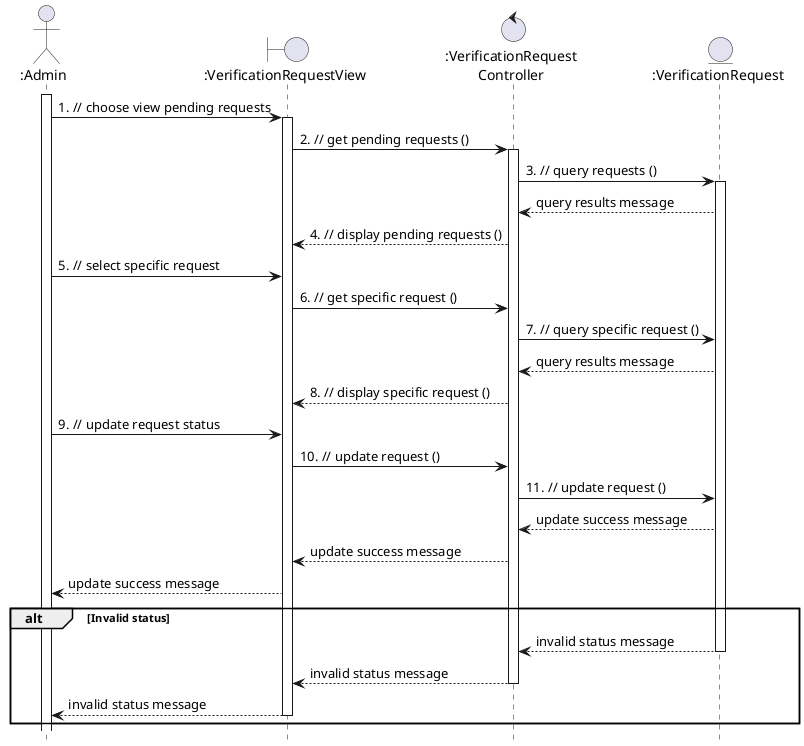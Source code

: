 @startuml
hide footbox


actor ":Admin" as Admin
boundary ":VerificationRequestView" as PendingRequestsView
control ":VerificationRequest\nController" as VerificationRequestController
entity ":VerificationRequest" as PendingRequests

Admin ++
  Admin -> PendingRequestsView: 1. // choose view pending requests
  PendingRequestsView ++
    PendingRequestsView -> VerificationRequestController: 2. // get pending requests ()
    VerificationRequestController ++
      VerificationRequestController -> PendingRequests: 3. // query requests ()
        PendingRequests ++
        PendingRequests --> VerificationRequestController: query results message
      VerificationRequestController --> PendingRequestsView: 4. // display pending requests ()


  Admin -> PendingRequestsView: 5. // select specific request
    PendingRequestsView -> VerificationRequestController: 6. // get specific request ()
      VerificationRequestController -> PendingRequests: 7. // query specific request ()
        PendingRequests --> VerificationRequestController: query results message
      VerificationRequestController --> PendingRequestsView: 8. // display specific request ()

  Admin -> PendingRequestsView: 9. // update request status
    PendingRequestsView -> VerificationRequestController: 10. // update request ()
      VerificationRequestController -> PendingRequests: 11. // update request ()
        PendingRequests --> VerificationRequestController: update success message
      VerificationRequestController --> PendingRequestsView: update success message
    PendingRequestsView --> Admin: update success message

alt Invalid status
  PendingRequests --> VerificationRequestController: invalid status message
  PendingRequests --
    VerificationRequestController --> PendingRequestsView: invalid status message
    VerificationRequestController --
    PendingRequestsView --> Admin: invalid status message
    PendingRequestsView --
end

@enduml